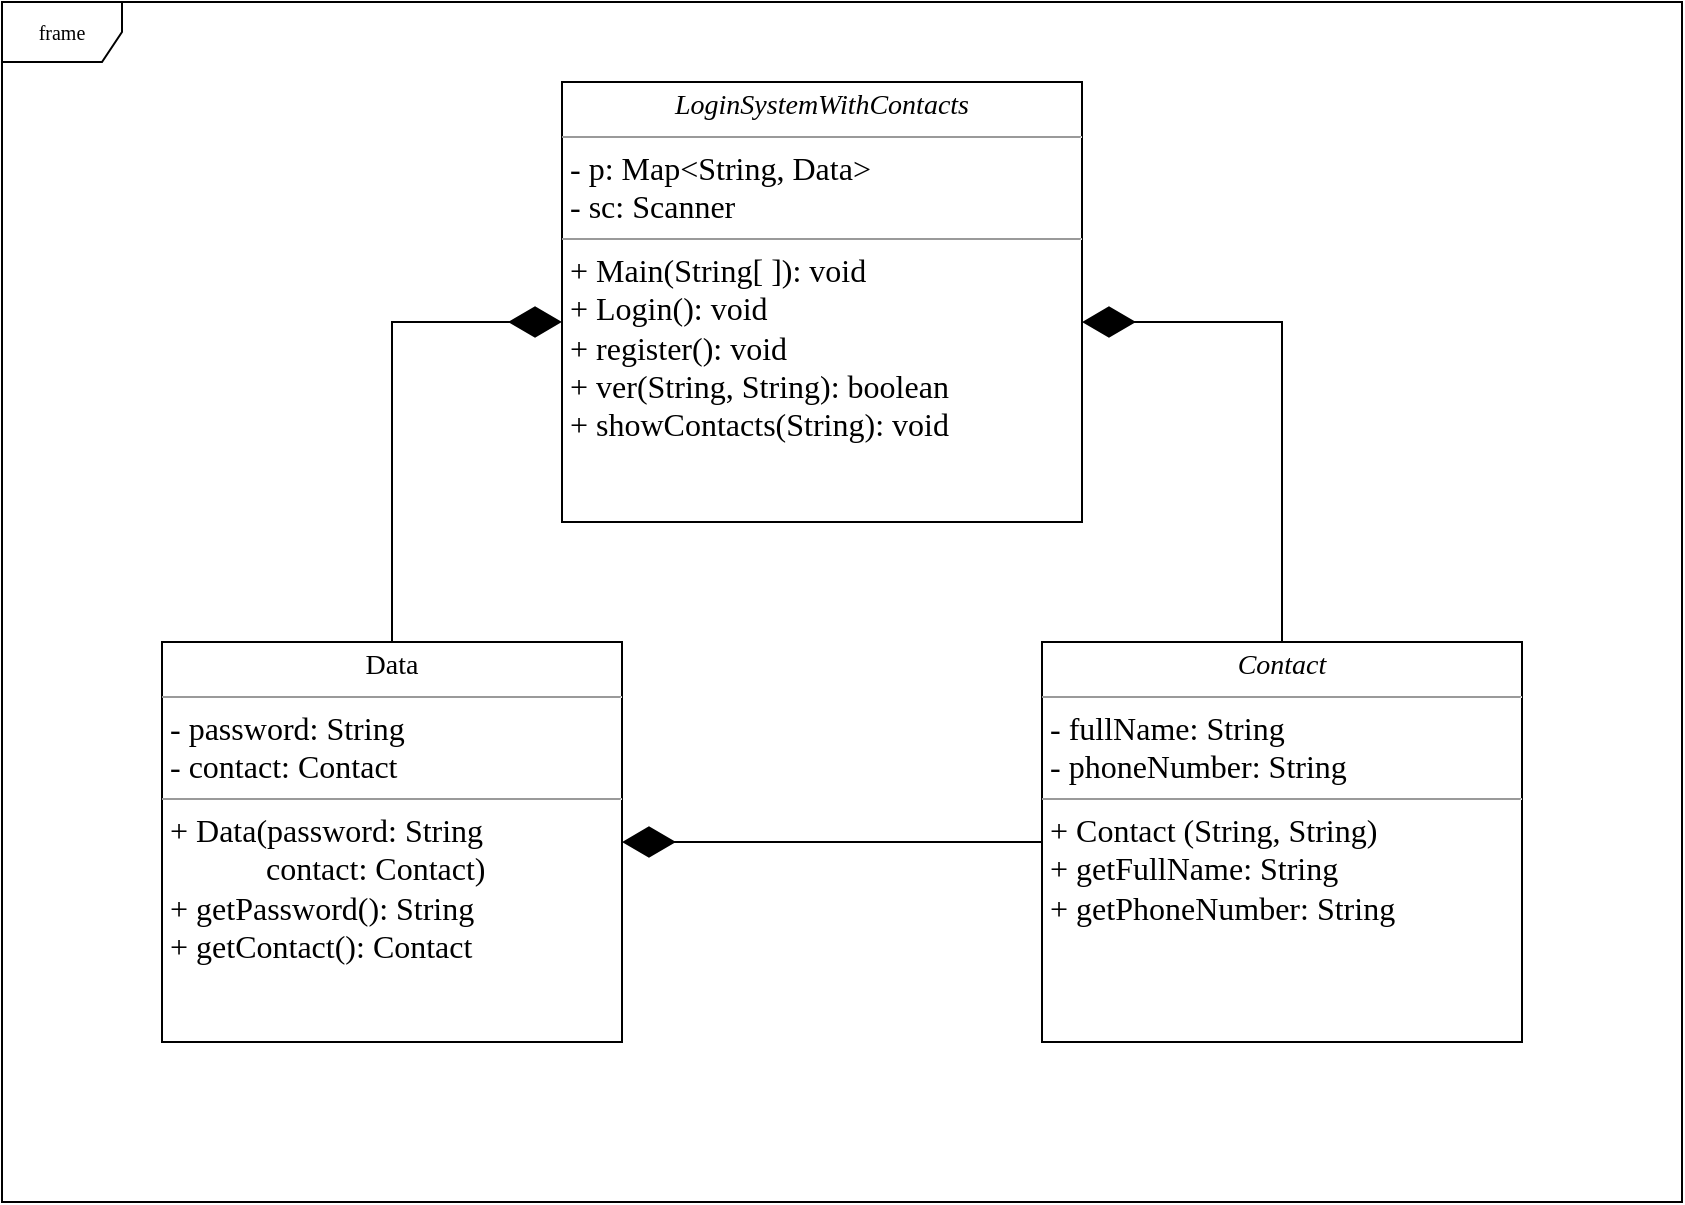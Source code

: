 <mxfile version="22.1.2" type="device">
  <diagram id="9o8kFmyQShLbA7Cv5iDA" name="UML">
    <mxGraphModel dx="597" dy="366" grid="1" gridSize="10" guides="1" tooltips="1" connect="1" arrows="1" fold="1" page="1" pageScale="1" pageWidth="900" pageHeight="700" math="0" shadow="0">
      <root>
        <mxCell id="0" />
        <mxCell id="1" parent="0" />
        <mxCell id="UMSdno4edeQxx0TxXgNR-1" value="&lt;p style=&quot;margin:0px;margin-top:4px;text-align:center;&quot;&gt;&lt;font style=&quot;font-size: 14px;&quot; face=&quot;Comic Sans MS&quot;&gt;Data&lt;/font&gt;&lt;/p&gt;&lt;hr size=&quot;1&quot;&gt;&lt;p style=&quot;margin:0px;margin-left:4px;&quot;&gt;&lt;font size=&quot;3&quot; face=&quot;Comic Sans MS&quot;&gt;- password: String&lt;br&gt;- contact: Contact&lt;/font&gt;&lt;/p&gt;&lt;hr size=&quot;1&quot;&gt;&lt;p style=&quot;margin:0px;margin-left:4px;&quot;&gt;&lt;font size=&quot;3&quot; face=&quot;Comic Sans MS&quot;&gt;+ Data(password: String&lt;/font&gt;&lt;/p&gt;&lt;p style=&quot;margin:0px;margin-left:4px;&quot;&gt;&lt;font size=&quot;3&quot; face=&quot;Comic Sans MS&quot;&gt;&amp;nbsp; &amp;nbsp; &amp;nbsp; &amp;nbsp; &amp;nbsp; &amp;nbsp; contact: Contact)&lt;br&gt;+ getPassword(): String&lt;/font&gt;&lt;/p&gt;&lt;p style=&quot;margin:0px;margin-left:4px;&quot;&gt;&lt;font size=&quot;3&quot; face=&quot;Comic Sans MS&quot;&gt;+ getContact(): Contact&lt;/font&gt;&lt;/p&gt;" style="verticalAlign=top;align=left;overflow=fill;fontSize=12;fontFamily=Helvetica;html=1;rounded=0;shadow=0;comic=0;labelBackgroundColor=none;strokeWidth=1" parent="1" vertex="1">
          <mxGeometry x="120" y="360" width="230" height="200" as="geometry" />
        </mxCell>
        <mxCell id="UMSdno4edeQxx0TxXgNR-2" value="&lt;p style=&quot;margin:0px;margin-top:4px;text-align:center;&quot;&gt;&lt;i&gt;&lt;font style=&quot;font-size: 14px;&quot; face=&quot;Comic Sans MS&quot;&gt;LoginSystemWithContacts&lt;/font&gt;&lt;/i&gt;&lt;/p&gt;&lt;hr size=&quot;1&quot;&gt;&lt;p style=&quot;margin:0px;margin-left:4px;&quot;&gt;&lt;font size=&quot;3&quot; face=&quot;Comic Sans MS&quot;&gt;- p: Map&amp;lt;String, Data&amp;gt;&lt;/font&gt;&lt;/p&gt;&lt;p style=&quot;margin:0px;margin-left:4px;&quot;&gt;&lt;font size=&quot;3&quot; face=&quot;Comic Sans MS&quot;&gt;- sc: Scanner&lt;/font&gt;&lt;/p&gt;&lt;hr size=&quot;1&quot;&gt;&lt;p style=&quot;margin:0px;margin-left:4px;&quot;&gt;&lt;font size=&quot;3&quot; face=&quot;Comic Sans MS&quot;&gt;+ Main(String[ ]): void&lt;br&gt;&lt;/font&gt;&lt;/p&gt;&lt;p style=&quot;margin:0px;margin-left:4px;&quot;&gt;&lt;font size=&quot;3&quot; face=&quot;Comic Sans MS&quot;&gt;+ Login(): void&lt;/font&gt;&lt;/p&gt;&lt;p style=&quot;margin:0px;margin-left:4px;&quot;&gt;&lt;font size=&quot;3&quot; face=&quot;Comic Sans MS&quot;&gt;+ register(): void&lt;/font&gt;&lt;/p&gt;&lt;p style=&quot;margin:0px;margin-left:4px;&quot;&gt;&lt;font size=&quot;3&quot; face=&quot;Comic Sans MS&quot;&gt;+ ver(String, String): boolean&lt;/font&gt;&lt;/p&gt;&lt;p style=&quot;margin:0px;margin-left:4px;&quot;&gt;&lt;font size=&quot;3&quot; face=&quot;Comic Sans MS&quot;&gt;+ showContacts(String): void&lt;/font&gt;&lt;/p&gt;" style="verticalAlign=top;align=left;overflow=fill;fontSize=12;fontFamily=Helvetica;html=1;whiteSpace=wrap;" parent="1" vertex="1">
          <mxGeometry x="320" y="80" width="260" height="220" as="geometry" />
        </mxCell>
        <mxCell id="UMSdno4edeQxx0TxXgNR-3" value="&lt;p style=&quot;margin:0px;margin-top:4px;text-align:center;&quot;&gt;&lt;font style=&quot;font-size: 14px;&quot; face=&quot;Comic Sans MS&quot;&gt;&lt;i&gt;Contact&lt;/i&gt;&lt;/font&gt;&lt;/p&gt;&lt;hr size=&quot;1&quot;&gt;&lt;p style=&quot;margin:0px;margin-left:4px;&quot;&gt;&lt;font size=&quot;3&quot; face=&quot;Comic Sans MS&quot;&gt;- fullName: String&lt;br&gt;- phoneNumber: String&lt;/font&gt;&lt;/p&gt;&lt;hr size=&quot;1&quot;&gt;&lt;p style=&quot;margin:0px;margin-left:4px;&quot;&gt;&lt;font size=&quot;3&quot; face=&quot;Comic Sans MS&quot;&gt;+ Contact (String, String)&amp;nbsp;&lt;br&gt;+ getFullName: String&lt;/font&gt;&lt;/p&gt;&lt;p style=&quot;margin:0px;margin-left:4px;&quot;&gt;&lt;font size=&quot;3&quot; face=&quot;Comic Sans MS&quot;&gt;+ getPhoneNumber: String&lt;/font&gt;&lt;/p&gt;" style="verticalAlign=top;align=left;overflow=fill;fontSize=12;fontFamily=Helvetica;html=1;whiteSpace=wrap;" parent="1" vertex="1">
          <mxGeometry x="560" y="360" width="240" height="200" as="geometry" />
        </mxCell>
        <mxCell id="UMSdno4edeQxx0TxXgNR-7" value="" style="endArrow=diamondThin;endFill=1;endSize=24;html=1;rounded=0;exitX=0.5;exitY=0;exitDx=0;exitDy=0;" parent="1" source="UMSdno4edeQxx0TxXgNR-1" edge="1">
          <mxGeometry width="160" relative="1" as="geometry">
            <mxPoint x="160" y="200" as="sourcePoint" />
            <mxPoint x="320" y="200" as="targetPoint" />
            <Array as="points">
              <mxPoint x="235" y="200" />
            </Array>
          </mxGeometry>
        </mxCell>
        <mxCell id="UMSdno4edeQxx0TxXgNR-8" value="" style="endArrow=diamondThin;endFill=1;endSize=24;html=1;rounded=0;exitX=0.5;exitY=0;exitDx=0;exitDy=0;" parent="1" source="UMSdno4edeQxx0TxXgNR-3" edge="1">
          <mxGeometry width="160" relative="1" as="geometry">
            <mxPoint x="680" y="200" as="sourcePoint" />
            <mxPoint x="580" y="200" as="targetPoint" />
            <Array as="points">
              <mxPoint x="680" y="200" />
            </Array>
          </mxGeometry>
        </mxCell>
        <mxCell id="UMSdno4edeQxx0TxXgNR-13" value="" style="endArrow=diamondThin;endFill=1;endSize=24;html=1;rounded=0;entryX=1;entryY=0.5;entryDx=0;entryDy=0;exitX=0;exitY=0.5;exitDx=0;exitDy=0;" parent="1" source="UMSdno4edeQxx0TxXgNR-3" target="UMSdno4edeQxx0TxXgNR-1" edge="1">
          <mxGeometry width="160" relative="1" as="geometry">
            <mxPoint x="550" y="400" as="sourcePoint" />
            <mxPoint x="710" y="400" as="targetPoint" />
          </mxGeometry>
        </mxCell>
        <mxCell id="hOzLElLIrGxp64AtfskW-1" value="frame" style="shape=umlFrame;whiteSpace=wrap;html=1;rounded=0;shadow=0;comic=0;labelBackgroundColor=none;strokeWidth=1;fontFamily=Verdana;fontSize=10;align=center;" parent="1" vertex="1">
          <mxGeometry x="40" y="40" width="840" height="600" as="geometry" />
        </mxCell>
      </root>
    </mxGraphModel>
  </diagram>
</mxfile>
